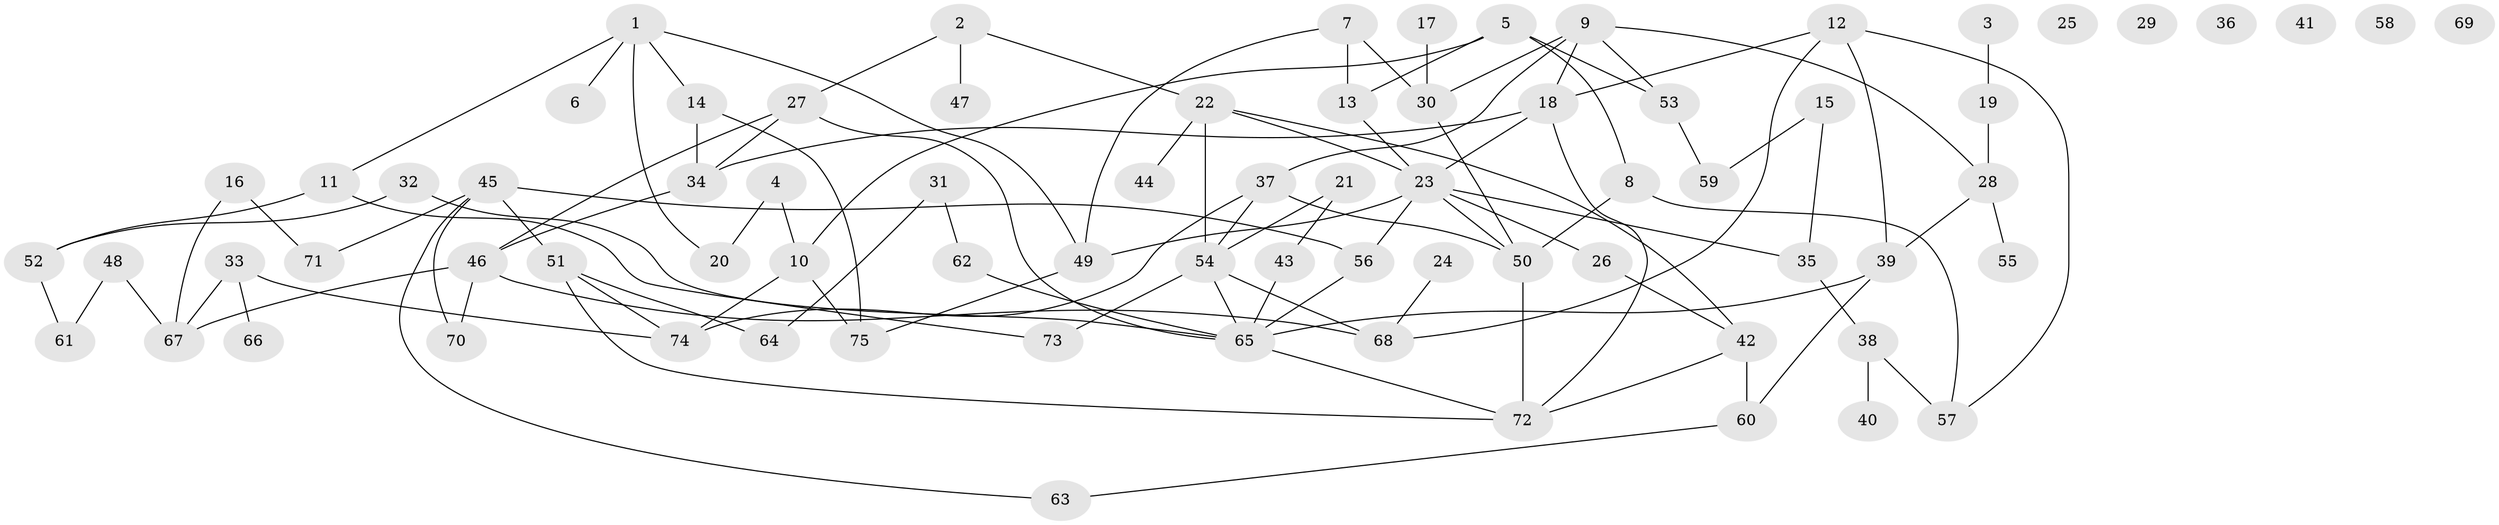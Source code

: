 // coarse degree distribution, {8: 0.05405405405405406, 10: 0.02702702702702703, 3: 0.13513513513513514, 2: 0.2702702702702703, 4: 0.08108108108108109, 1: 0.13513513513513514, 9: 0.02702702702702703, 5: 0.02702702702702703, 6: 0.02702702702702703, 0: 0.16216216216216217, 7: 0.02702702702702703, 13: 0.02702702702702703}
// Generated by graph-tools (version 1.1) at 2025/16/03/04/25 18:16:26]
// undirected, 75 vertices, 107 edges
graph export_dot {
graph [start="1"]
  node [color=gray90,style=filled];
  1;
  2;
  3;
  4;
  5;
  6;
  7;
  8;
  9;
  10;
  11;
  12;
  13;
  14;
  15;
  16;
  17;
  18;
  19;
  20;
  21;
  22;
  23;
  24;
  25;
  26;
  27;
  28;
  29;
  30;
  31;
  32;
  33;
  34;
  35;
  36;
  37;
  38;
  39;
  40;
  41;
  42;
  43;
  44;
  45;
  46;
  47;
  48;
  49;
  50;
  51;
  52;
  53;
  54;
  55;
  56;
  57;
  58;
  59;
  60;
  61;
  62;
  63;
  64;
  65;
  66;
  67;
  68;
  69;
  70;
  71;
  72;
  73;
  74;
  75;
  1 -- 6;
  1 -- 11;
  1 -- 14;
  1 -- 20;
  1 -- 49;
  2 -- 22;
  2 -- 27;
  2 -- 47;
  3 -- 19;
  4 -- 10;
  4 -- 20;
  5 -- 8;
  5 -- 10;
  5 -- 13;
  5 -- 53;
  7 -- 13;
  7 -- 30;
  7 -- 49;
  8 -- 50;
  8 -- 57;
  9 -- 18;
  9 -- 28;
  9 -- 30;
  9 -- 37;
  9 -- 53;
  10 -- 74;
  10 -- 75;
  11 -- 52;
  11 -- 73;
  12 -- 18;
  12 -- 39;
  12 -- 57;
  12 -- 68;
  13 -- 23;
  14 -- 34;
  14 -- 75;
  15 -- 35;
  15 -- 59;
  16 -- 67;
  16 -- 71;
  17 -- 30;
  18 -- 23;
  18 -- 34;
  18 -- 72;
  19 -- 28;
  21 -- 43;
  21 -- 54;
  22 -- 23;
  22 -- 42;
  22 -- 44;
  22 -- 54;
  23 -- 26;
  23 -- 35;
  23 -- 49;
  23 -- 50;
  23 -- 56;
  24 -- 68;
  26 -- 42;
  27 -- 34;
  27 -- 46;
  27 -- 65;
  28 -- 39;
  28 -- 55;
  30 -- 50;
  31 -- 62;
  31 -- 64;
  32 -- 52;
  32 -- 65;
  33 -- 66;
  33 -- 67;
  33 -- 74;
  34 -- 46;
  35 -- 38;
  37 -- 50;
  37 -- 54;
  37 -- 74;
  38 -- 40;
  38 -- 57;
  39 -- 60;
  39 -- 65;
  42 -- 60;
  42 -- 72;
  43 -- 65;
  45 -- 51;
  45 -- 56;
  45 -- 63;
  45 -- 70;
  45 -- 71;
  46 -- 67;
  46 -- 68;
  46 -- 70;
  48 -- 61;
  48 -- 67;
  49 -- 75;
  50 -- 72;
  51 -- 64;
  51 -- 72;
  51 -- 74;
  52 -- 61;
  53 -- 59;
  54 -- 65;
  54 -- 68;
  54 -- 73;
  56 -- 65;
  60 -- 63;
  62 -- 65;
  65 -- 72;
}
